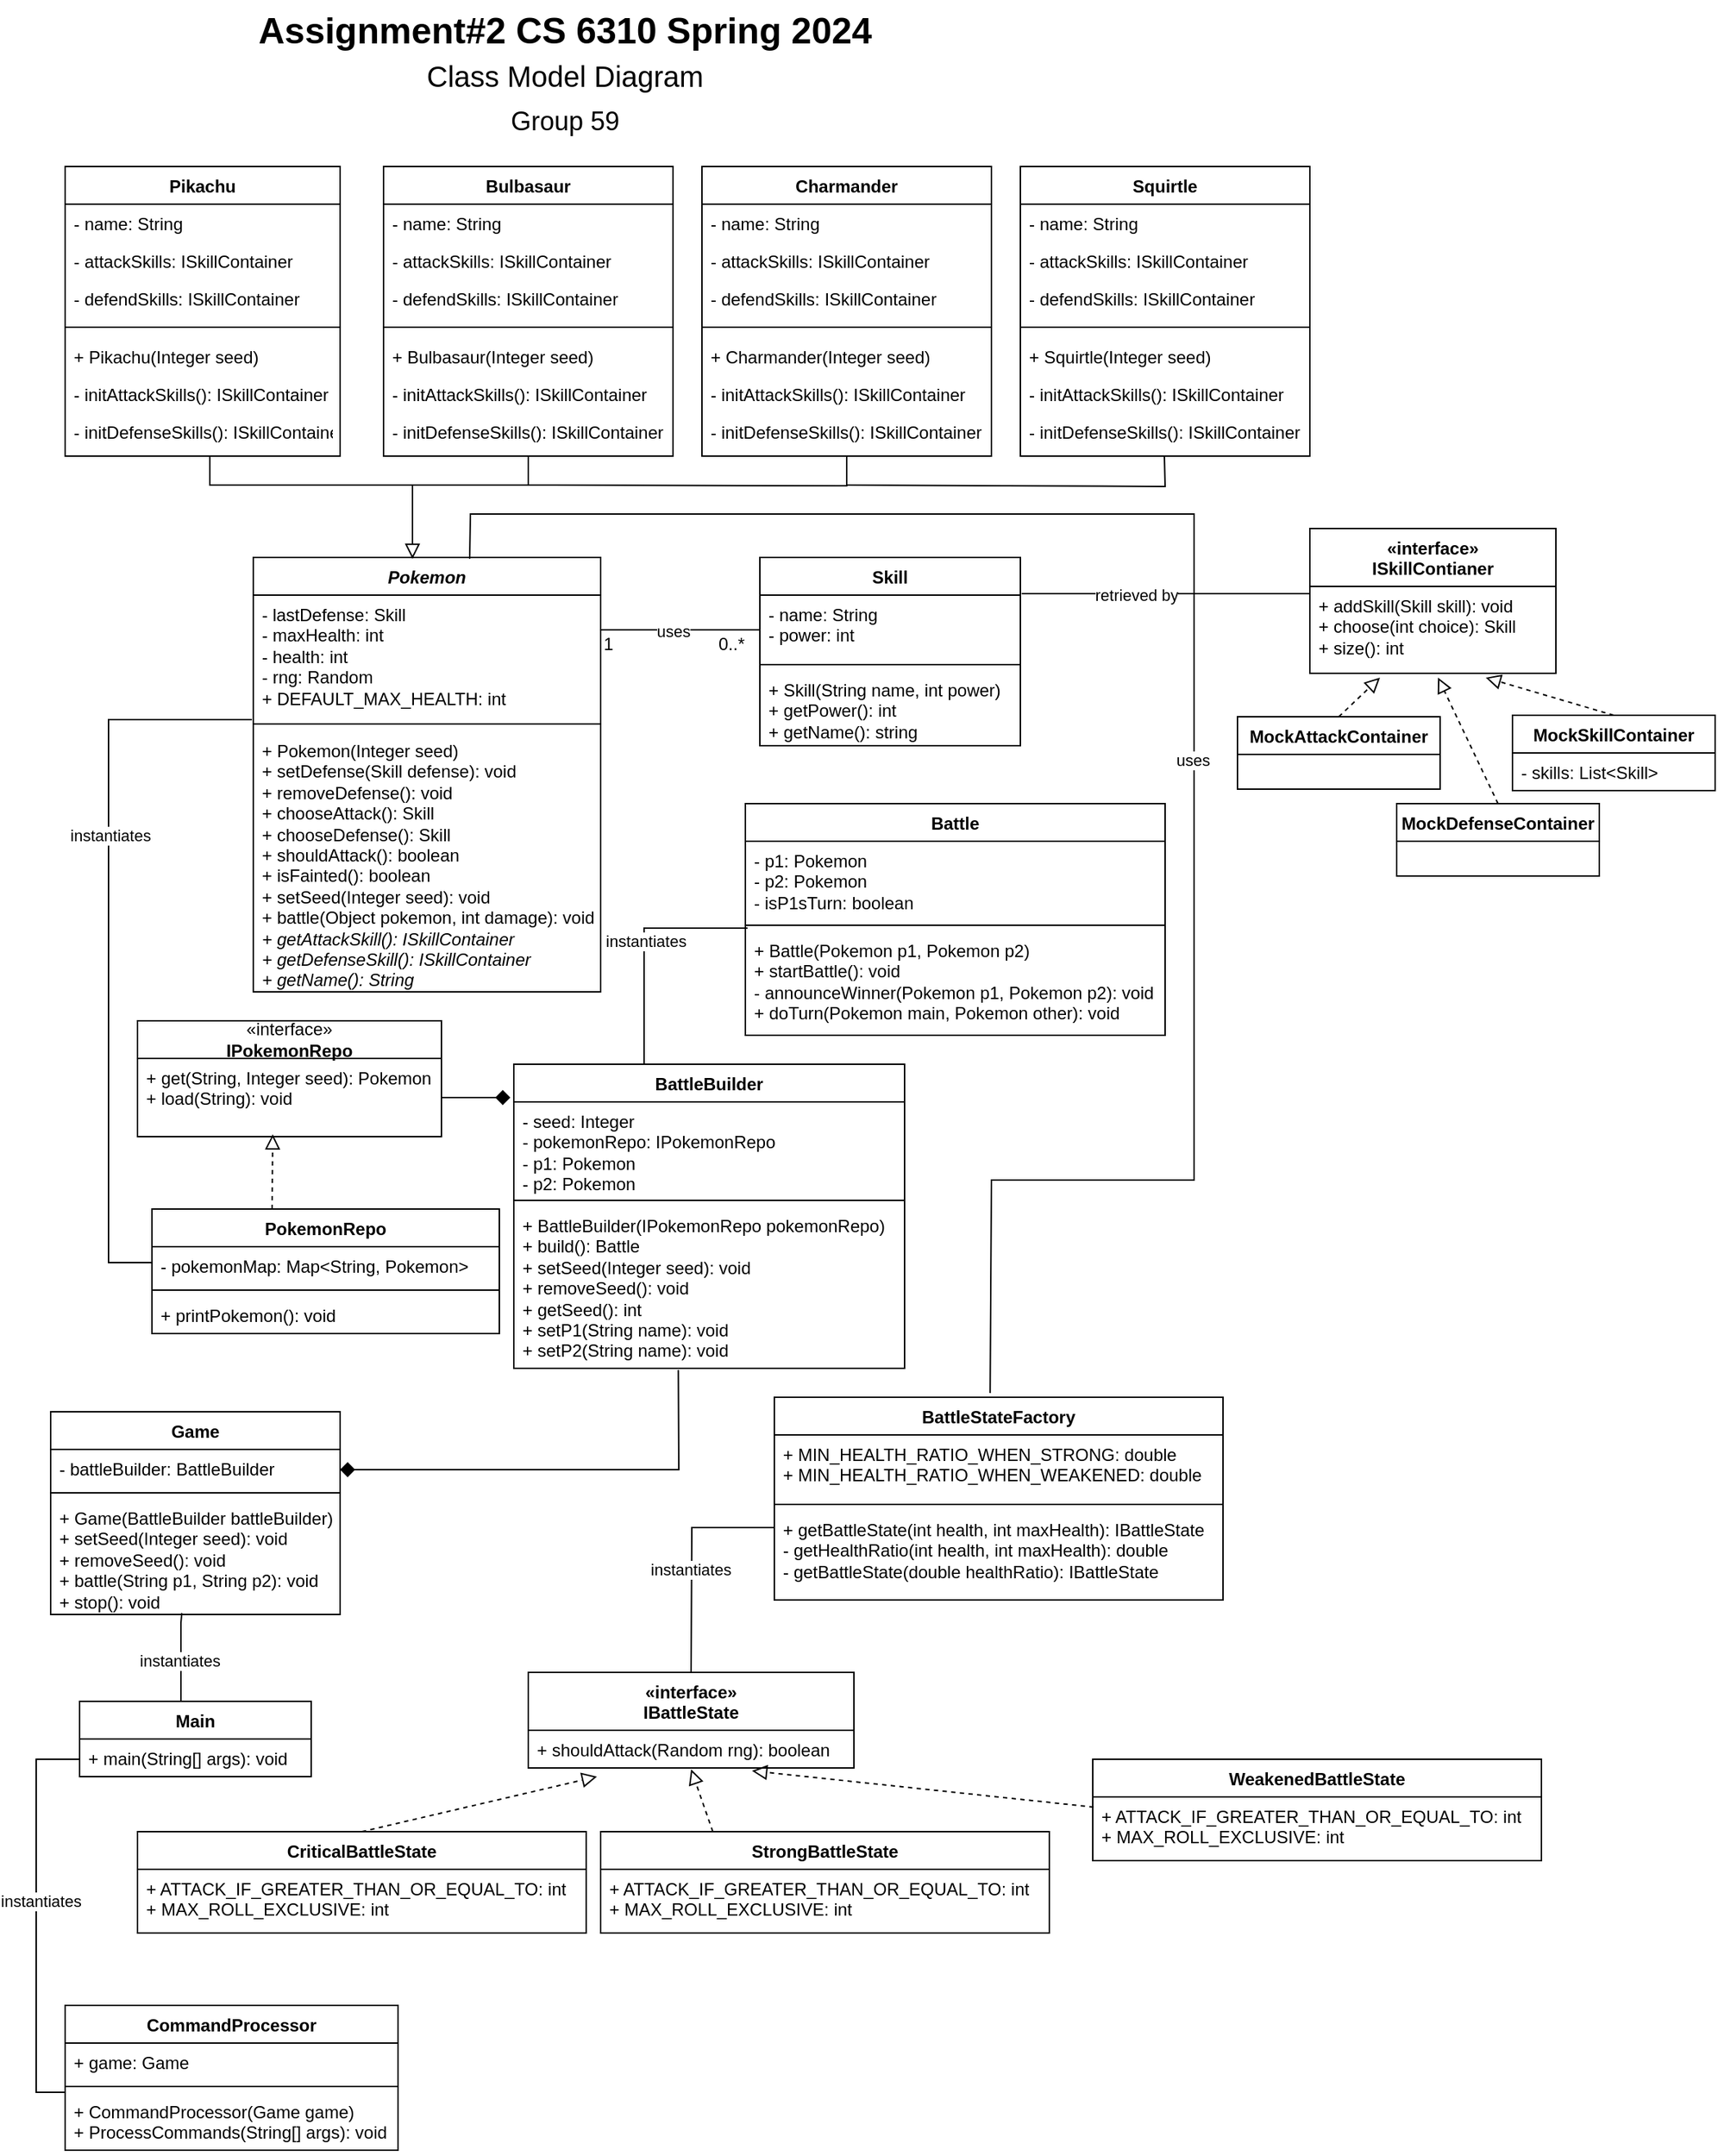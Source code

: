 <mxfile version="23.1.5" type="device">
  <diagram name="Page-1" id="2hCLl2hZ-xXugIpH-_2p">
    <mxGraphModel dx="1811" dy="1725" grid="1" gridSize="10" guides="1" tooltips="1" connect="1" arrows="1" fold="1" page="1" pageScale="1" pageWidth="850" pageHeight="1100" math="0" shadow="0">
      <root>
        <mxCell id="0" />
        <mxCell id="1" parent="0" />
        <mxCell id="rSsmFgzWFO_JdAn4o0Gd-1" value="&lt;i&gt;Pokemon&lt;/i&gt;" style="swimlane;fontStyle=1;align=center;verticalAlign=top;childLayout=stackLayout;horizontal=1;startSize=26;horizontalStack=0;resizeParent=1;resizeParentMax=0;resizeLast=0;collapsible=1;marginBottom=0;whiteSpace=wrap;html=1;" parent="1" vertex="1">
          <mxGeometry x="170" y="100" width="240" height="300" as="geometry">
            <mxRectangle x="220" y="160" width="90" height="30" as="alternateBounds" />
          </mxGeometry>
        </mxCell>
        <mxCell id="rSsmFgzWFO_JdAn4o0Gd-2" value="- lastDefense: Skill&lt;br&gt;- maxHealth: int&lt;br&gt;- health: int&lt;br&gt;- rng: Random&lt;br&gt;+ DEFAULT_MAX_HEALTH: int&amp;nbsp;" style="text;strokeColor=none;fillColor=none;align=left;verticalAlign=top;spacingLeft=4;spacingRight=4;overflow=hidden;rotatable=0;points=[[0,0.5],[1,0.5]];portConstraint=eastwest;whiteSpace=wrap;html=1;" parent="rSsmFgzWFO_JdAn4o0Gd-1" vertex="1">
          <mxGeometry y="26" width="240" height="84" as="geometry" />
        </mxCell>
        <mxCell id="rSsmFgzWFO_JdAn4o0Gd-3" value="" style="line;strokeWidth=1;fillColor=none;align=left;verticalAlign=middle;spacingTop=-1;spacingLeft=3;spacingRight=3;rotatable=0;labelPosition=right;points=[];portConstraint=eastwest;strokeColor=inherit;" parent="rSsmFgzWFO_JdAn4o0Gd-1" vertex="1">
          <mxGeometry y="110" width="240" height="10" as="geometry" />
        </mxCell>
        <mxCell id="rSsmFgzWFO_JdAn4o0Gd-4" value="+ Pokemon(Integer seed)&lt;br&gt;+ setDefense(Skill defense): void&lt;br&gt;+ removeDefense(): void&lt;br&gt;+ chooseAttack(): Skill&lt;br&gt;+ chooseDefense(): Skill&lt;br&gt;+ shouldAttack(): boolean&lt;br&gt;+ isFainted(): boolean&lt;br&gt;+ setSeed(Integer seed): void&lt;br&gt;+ battle(Object pokemon, int damage): void&lt;br&gt;&lt;i&gt;+ getAttackSkill(): ISkillContainer&amp;nbsp;&lt;br&gt;+ getDefenseSkill(): ISkillContainer&lt;br&gt;+ getName(): String&lt;/i&gt;" style="text;strokeColor=none;fillColor=none;align=left;verticalAlign=top;spacingLeft=4;spacingRight=4;overflow=hidden;rotatable=0;points=[[0,0.5],[1,0.5]];portConstraint=eastwest;whiteSpace=wrap;html=1;" parent="rSsmFgzWFO_JdAn4o0Gd-1" vertex="1">
          <mxGeometry y="120" width="240" height="180" as="geometry" />
        </mxCell>
        <mxCell id="rSsmFgzWFO_JdAn4o0Gd-5" value="Skill" style="swimlane;fontStyle=1;align=center;verticalAlign=top;childLayout=stackLayout;horizontal=1;startSize=26;horizontalStack=0;resizeParent=1;resizeParentMax=0;resizeLast=0;collapsible=1;marginBottom=0;whiteSpace=wrap;html=1;" parent="1" vertex="1">
          <mxGeometry x="520" y="100" width="180" height="130" as="geometry" />
        </mxCell>
        <mxCell id="rSsmFgzWFO_JdAn4o0Gd-6" value="- name: String&lt;br&gt;- power: int" style="text;strokeColor=none;fillColor=none;align=left;verticalAlign=top;spacingLeft=4;spacingRight=4;overflow=hidden;rotatable=0;points=[[0,0.5],[1,0.5]];portConstraint=eastwest;whiteSpace=wrap;html=1;" parent="rSsmFgzWFO_JdAn4o0Gd-5" vertex="1">
          <mxGeometry y="26" width="180" height="44" as="geometry" />
        </mxCell>
        <mxCell id="rSsmFgzWFO_JdAn4o0Gd-7" value="" style="line;strokeWidth=1;fillColor=none;align=left;verticalAlign=middle;spacingTop=-1;spacingLeft=3;spacingRight=3;rotatable=0;labelPosition=right;points=[];portConstraint=eastwest;strokeColor=inherit;" parent="rSsmFgzWFO_JdAn4o0Gd-5" vertex="1">
          <mxGeometry y="70" width="180" height="8" as="geometry" />
        </mxCell>
        <mxCell id="rSsmFgzWFO_JdAn4o0Gd-8" value="+ Skill(String name, int power)&lt;br&gt;+ getPower(): int&lt;br&gt;+ getName(): string" style="text;strokeColor=none;fillColor=none;align=left;verticalAlign=top;spacingLeft=4;spacingRight=4;overflow=hidden;rotatable=0;points=[[0,0.5],[1,0.5]];portConstraint=eastwest;whiteSpace=wrap;html=1;" parent="rSsmFgzWFO_JdAn4o0Gd-5" vertex="1">
          <mxGeometry y="78" width="180" height="52" as="geometry" />
        </mxCell>
        <mxCell id="rSsmFgzWFO_JdAn4o0Gd-9" value="Battle" style="swimlane;fontStyle=1;align=center;verticalAlign=top;childLayout=stackLayout;horizontal=1;startSize=26;horizontalStack=0;resizeParent=1;resizeParentMax=0;resizeLast=0;collapsible=1;marginBottom=0;whiteSpace=wrap;html=1;" parent="1" vertex="1">
          <mxGeometry x="510" y="270" width="290" height="160" as="geometry">
            <mxRectangle x="510" y="270" width="140" height="30" as="alternateBounds" />
          </mxGeometry>
        </mxCell>
        <mxCell id="rSsmFgzWFO_JdAn4o0Gd-10" value="- p1: Pokemon&lt;br&gt;- p2: Pokemon&lt;br&gt;- isP1sTurn: boolean" style="text;strokeColor=none;fillColor=none;align=left;verticalAlign=top;spacingLeft=4;spacingRight=4;overflow=hidden;rotatable=0;points=[[0,0.5],[1,0.5]];portConstraint=eastwest;whiteSpace=wrap;html=1;" parent="rSsmFgzWFO_JdAn4o0Gd-9" vertex="1">
          <mxGeometry y="26" width="290" height="54" as="geometry" />
        </mxCell>
        <mxCell id="rSsmFgzWFO_JdAn4o0Gd-11" value="" style="line;strokeWidth=1;fillColor=none;align=left;verticalAlign=middle;spacingTop=-1;spacingLeft=3;spacingRight=3;rotatable=0;labelPosition=right;points=[];portConstraint=eastwest;strokeColor=inherit;" parent="rSsmFgzWFO_JdAn4o0Gd-9" vertex="1">
          <mxGeometry y="80" width="290" height="8" as="geometry" />
        </mxCell>
        <mxCell id="rSsmFgzWFO_JdAn4o0Gd-12" value="+ Battle(Pokemon p1, Pokemon p2)&lt;br&gt;+ startBattle(): void&amp;nbsp;&lt;br&gt;- announceWinner(Pokemon p1, Pokemon p2): void&lt;br&gt;+ doTurn(Pokemon main, Pokemon other): void" style="text;strokeColor=none;fillColor=none;align=left;verticalAlign=top;spacingLeft=4;spacingRight=4;overflow=hidden;rotatable=0;points=[[0,0.5],[1,0.5]];portConstraint=eastwest;whiteSpace=wrap;html=1;" parent="rSsmFgzWFO_JdAn4o0Gd-9" vertex="1">
          <mxGeometry y="88" width="290" height="72" as="geometry" />
        </mxCell>
        <mxCell id="rSsmFgzWFO_JdAn4o0Gd-23" value="" style="endArrow=none;endFill=0;endSize=8;html=1;rounded=0;" parent="1" edge="1">
          <mxGeometry width="160" relative="1" as="geometry">
            <mxPoint x="410" y="150" as="sourcePoint" />
            <mxPoint x="520" y="150" as="targetPoint" />
          </mxGeometry>
        </mxCell>
        <mxCell id="MCqwjviWJ43rbgQTnmE4-22" value="uses" style="edgeLabel;html=1;align=center;verticalAlign=middle;resizable=0;points=[];" vertex="1" connectable="0" parent="rSsmFgzWFO_JdAn4o0Gd-23">
          <mxGeometry x="-0.118" y="-1" relative="1" as="geometry">
            <mxPoint x="1" as="offset" />
          </mxGeometry>
        </mxCell>
        <mxCell id="rSsmFgzWFO_JdAn4o0Gd-27" value="0..*" style="text;html=1;align=center;verticalAlign=middle;resizable=0;points=[];autosize=1;strokeColor=none;fillColor=none;" parent="1" vertex="1">
          <mxGeometry x="480" y="145" width="40" height="30" as="geometry" />
        </mxCell>
        <mxCell id="rSsmFgzWFO_JdAn4o0Gd-28" value="1" style="text;html=1;align=center;verticalAlign=middle;resizable=0;points=[];autosize=1;strokeColor=none;fillColor=none;" parent="1" vertex="1">
          <mxGeometry x="400" y="145" width="30" height="30" as="geometry" />
        </mxCell>
        <mxCell id="GpoWLLTxSxqn1S8ftEsB-1" value="BattleBuilder" style="swimlane;fontStyle=1;align=center;verticalAlign=top;childLayout=stackLayout;horizontal=1;startSize=26;horizontalStack=0;resizeParent=1;resizeParentMax=0;resizeLast=0;collapsible=1;marginBottom=0;whiteSpace=wrap;html=1;" parent="1" vertex="1">
          <mxGeometry x="350" y="450" width="270" height="210" as="geometry" />
        </mxCell>
        <mxCell id="GpoWLLTxSxqn1S8ftEsB-2" value="- seed: Integer&lt;br&gt;- pokemonRepo: IPokemonRepo&lt;br&gt;- p1: Pokemon&lt;br&gt;- p2: Pokemon" style="text;strokeColor=none;fillColor=none;align=left;verticalAlign=top;spacingLeft=4;spacingRight=4;overflow=hidden;rotatable=0;points=[[0,0.5],[1,0.5]];portConstraint=eastwest;whiteSpace=wrap;html=1;" parent="GpoWLLTxSxqn1S8ftEsB-1" vertex="1">
          <mxGeometry y="26" width="270" height="64" as="geometry" />
        </mxCell>
        <mxCell id="GpoWLLTxSxqn1S8ftEsB-3" value="" style="line;strokeWidth=1;fillColor=none;align=left;verticalAlign=middle;spacingTop=-1;spacingLeft=3;spacingRight=3;rotatable=0;labelPosition=right;points=[];portConstraint=eastwest;strokeColor=inherit;" parent="GpoWLLTxSxqn1S8ftEsB-1" vertex="1">
          <mxGeometry y="90" width="270" height="8" as="geometry" />
        </mxCell>
        <mxCell id="GpoWLLTxSxqn1S8ftEsB-4" value="+ BattleBuilder(IPokemonRepo pokemonRepo)&lt;br&gt;+ build(): Battle&lt;br&gt;+ setSeed(Integer seed): void&lt;br&gt;+ removeSeed(): void&lt;br&gt;+ getSeed(): int&lt;br&gt;+ setP1(String name): void&lt;br&gt;+ setP2(String name): void" style="text;strokeColor=none;fillColor=none;align=left;verticalAlign=top;spacingLeft=4;spacingRight=4;overflow=hidden;rotatable=0;points=[[0,0.5],[1,0.5]];portConstraint=eastwest;whiteSpace=wrap;html=1;" parent="GpoWLLTxSxqn1S8ftEsB-1" vertex="1">
          <mxGeometry y="98" width="270" height="112" as="geometry" />
        </mxCell>
        <mxCell id="GpoWLLTxSxqn1S8ftEsB-7" value="MockAttackContainer" style="swimlane;fontStyle=1;align=center;verticalAlign=top;childLayout=stackLayout;horizontal=1;startSize=26;horizontalStack=0;resizeParent=1;resizeParentMax=0;resizeLast=0;collapsible=1;marginBottom=0;whiteSpace=wrap;html=1;" parent="1" vertex="1">
          <mxGeometry x="850" y="210" width="140" height="50" as="geometry" />
        </mxCell>
        <mxCell id="GpoWLLTxSxqn1S8ftEsB-11" value="MockDefenseContainer" style="swimlane;fontStyle=1;align=center;verticalAlign=top;childLayout=stackLayout;horizontal=1;startSize=26;horizontalStack=0;resizeParent=1;resizeParentMax=0;resizeLast=0;collapsible=1;marginBottom=0;whiteSpace=wrap;html=1;" parent="1" vertex="1">
          <mxGeometry x="960" y="270" width="140" height="50" as="geometry" />
        </mxCell>
        <mxCell id="GpoWLLTxSxqn1S8ftEsB-15" value="MockSkillContainer" style="swimlane;fontStyle=1;align=center;verticalAlign=top;childLayout=stackLayout;horizontal=1;startSize=26;horizontalStack=0;resizeParent=1;resizeParentMax=0;resizeLast=0;collapsible=1;marginBottom=0;whiteSpace=wrap;html=1;" parent="1" vertex="1">
          <mxGeometry x="1040" y="209" width="140" height="52" as="geometry" />
        </mxCell>
        <mxCell id="GpoWLLTxSxqn1S8ftEsB-16" value="- skills: List&amp;lt;Skill&amp;gt;" style="text;strokeColor=none;fillColor=none;align=left;verticalAlign=top;spacingLeft=4;spacingRight=4;overflow=hidden;rotatable=0;points=[[0,0.5],[1,0.5]];portConstraint=eastwest;whiteSpace=wrap;html=1;" parent="GpoWLLTxSxqn1S8ftEsB-15" vertex="1">
          <mxGeometry y="26" width="140" height="26" as="geometry" />
        </mxCell>
        <mxCell id="GpoWLLTxSxqn1S8ftEsB-20" value="" style="endArrow=block;dashed=1;endFill=0;endSize=8;html=1;rounded=0;entryX=0.285;entryY=1.05;entryDx=0;entryDy=0;entryPerimeter=0;exitX=0.5;exitY=0;exitDx=0;exitDy=0;" parent="1" source="GpoWLLTxSxqn1S8ftEsB-7" target="MCqwjviWJ43rbgQTnmE4-33" edge="1">
          <mxGeometry width="160" relative="1" as="geometry">
            <mxPoint x="805" y="130" as="sourcePoint" />
            <mxPoint x="1057.05" y="152" as="targetPoint" />
          </mxGeometry>
        </mxCell>
        <mxCell id="GpoWLLTxSxqn1S8ftEsB-22" value="" style="endArrow=block;dashed=1;endFill=0;endSize=8;html=1;rounded=0;exitX=0.5;exitY=0;exitDx=0;exitDy=0;entryX=0.521;entryY=1.05;entryDx=0;entryDy=0;entryPerimeter=0;" parent="1" source="GpoWLLTxSxqn1S8ftEsB-11" target="MCqwjviWJ43rbgQTnmE4-33" edge="1">
          <mxGeometry width="160" relative="1" as="geometry">
            <mxPoint x="815" y="140" as="sourcePoint" />
            <mxPoint x="1000" y="190" as="targetPoint" />
          </mxGeometry>
        </mxCell>
        <mxCell id="GpoWLLTxSxqn1S8ftEsB-24" value="" style="endArrow=block;dashed=1;endFill=0;endSize=8;html=1;rounded=0;exitX=0.5;exitY=0;exitDx=0;exitDy=0;entryX=0.715;entryY=1.05;entryDx=0;entryDy=0;entryPerimeter=0;" parent="1" source="GpoWLLTxSxqn1S8ftEsB-15" target="MCqwjviWJ43rbgQTnmE4-33" edge="1">
          <mxGeometry width="160" relative="1" as="geometry">
            <mxPoint x="1030" y="140" as="sourcePoint" />
            <mxPoint x="1132.95" y="151" as="targetPoint" />
          </mxGeometry>
        </mxCell>
        <mxCell id="GpoWLLTxSxqn1S8ftEsB-25" value="BattleStateFactory" style="swimlane;fontStyle=1;align=center;verticalAlign=top;childLayout=stackLayout;horizontal=1;startSize=26;horizontalStack=0;resizeParent=1;resizeParentMax=0;resizeLast=0;collapsible=1;marginBottom=0;whiteSpace=wrap;html=1;" parent="1" vertex="1">
          <mxGeometry x="530" y="680" width="310" height="140" as="geometry" />
        </mxCell>
        <mxCell id="GpoWLLTxSxqn1S8ftEsB-26" value="+ MIN_HEALTH_RATIO_WHEN_STRONG: double&lt;br&gt;+ MIN_HEALTH_RATIO_WHEN_WEAKENED: double" style="text;strokeColor=none;fillColor=none;align=left;verticalAlign=top;spacingLeft=4;spacingRight=4;overflow=hidden;rotatable=0;points=[[0,0.5],[1,0.5]];portConstraint=eastwest;whiteSpace=wrap;html=1;" parent="GpoWLLTxSxqn1S8ftEsB-25" vertex="1">
          <mxGeometry y="26" width="310" height="44" as="geometry" />
        </mxCell>
        <mxCell id="GpoWLLTxSxqn1S8ftEsB-27" value="" style="line;strokeWidth=1;fillColor=none;align=left;verticalAlign=middle;spacingTop=-1;spacingLeft=3;spacingRight=3;rotatable=0;labelPosition=right;points=[];portConstraint=eastwest;strokeColor=inherit;" parent="GpoWLLTxSxqn1S8ftEsB-25" vertex="1">
          <mxGeometry y="70" width="310" height="8" as="geometry" />
        </mxCell>
        <mxCell id="GpoWLLTxSxqn1S8ftEsB-28" value="+ getBattleState(int health, int maxHealth): IBattleState&lt;br&gt;- getHealthRatio(int health, int maxHealth): double&lt;br&gt;- getBattleState(double healthRatio): IBattleState" style="text;strokeColor=none;fillColor=none;align=left;verticalAlign=top;spacingLeft=4;spacingRight=4;overflow=hidden;rotatable=0;points=[[0,0.5],[1,0.5]];portConstraint=eastwest;whiteSpace=wrap;html=1;" parent="GpoWLLTxSxqn1S8ftEsB-25" vertex="1">
          <mxGeometry y="78" width="310" height="62" as="geometry" />
        </mxCell>
        <mxCell id="GpoWLLTxSxqn1S8ftEsB-30" value="CriticalBattleState" style="swimlane;fontStyle=1;align=center;verticalAlign=top;childLayout=stackLayout;horizontal=1;startSize=26;horizontalStack=0;resizeParent=1;resizeParentMax=0;resizeLast=0;collapsible=1;marginBottom=0;whiteSpace=wrap;html=1;" parent="1" vertex="1">
          <mxGeometry x="90" y="980" width="310" height="70" as="geometry" />
        </mxCell>
        <mxCell id="GpoWLLTxSxqn1S8ftEsB-31" value="+ ATTACK_IF_GREATER_THAN_OR_EQUAL_TO: int&lt;br style=&quot;border-color: var(--border-color);&quot;&gt;+ MAX_ROLL_EXCLUSIVE: int&lt;span style=&quot;background-color: initial;&quot;&gt;&lt;br&gt;&lt;/span&gt;" style="text;strokeColor=none;fillColor=none;align=left;verticalAlign=top;spacingLeft=4;spacingRight=4;overflow=hidden;rotatable=0;points=[[0,0.5],[1,0.5]];portConstraint=eastwest;whiteSpace=wrap;html=1;" parent="GpoWLLTxSxqn1S8ftEsB-30" vertex="1">
          <mxGeometry y="26" width="310" height="44" as="geometry" />
        </mxCell>
        <mxCell id="GpoWLLTxSxqn1S8ftEsB-42" value="" style="endArrow=block;dashed=1;endFill=0;endSize=8;html=1;rounded=0;exitX=0.5;exitY=0;exitDx=0;exitDy=0;entryX=0.211;entryY=1.231;entryDx=0;entryDy=0;entryPerimeter=0;" parent="1" source="GpoWLLTxSxqn1S8ftEsB-30" target="MCqwjviWJ43rbgQTnmE4-38" edge="1">
          <mxGeometry width="160" relative="1" as="geometry">
            <mxPoint x="929" y="488" as="sourcePoint" />
            <mxPoint x="400" y="970" as="targetPoint" />
          </mxGeometry>
        </mxCell>
        <mxCell id="GpoWLLTxSxqn1S8ftEsB-43" value="" style="endArrow=block;dashed=1;endFill=0;endSize=8;html=1;rounded=0;exitX=0.25;exitY=0;exitDx=0;exitDy=0;entryX=0.5;entryY=1.038;entryDx=0;entryDy=0;entryPerimeter=0;" parent="1" source="MCqwjviWJ43rbgQTnmE4-40" target="MCqwjviWJ43rbgQTnmE4-38" edge="1">
          <mxGeometry width="160" relative="1" as="geometry">
            <mxPoint x="450" y="1000" as="sourcePoint" />
            <mxPoint x="460" y="970" as="targetPoint" />
          </mxGeometry>
        </mxCell>
        <mxCell id="GpoWLLTxSxqn1S8ftEsB-44" value="" style="endArrow=block;dashed=1;endFill=0;endSize=8;html=1;rounded=0;entryX=0.687;entryY=1.077;entryDx=0;entryDy=0;entryPerimeter=0;exitX=0.002;exitY=0.16;exitDx=0;exitDy=0;exitPerimeter=0;" parent="1" source="MCqwjviWJ43rbgQTnmE4-43" target="MCqwjviWJ43rbgQTnmE4-38" edge="1">
          <mxGeometry width="160" relative="1" as="geometry">
            <mxPoint x="690" y="940" as="sourcePoint" />
            <mxPoint x="480" y="910" as="targetPoint" />
          </mxGeometry>
        </mxCell>
        <mxCell id="GpoWLLTxSxqn1S8ftEsB-46" value="Game" style="swimlane;fontStyle=1;align=center;verticalAlign=top;childLayout=stackLayout;horizontal=1;startSize=26;horizontalStack=0;resizeParent=1;resizeParentMax=0;resizeLast=0;collapsible=1;marginBottom=0;whiteSpace=wrap;html=1;" parent="1" vertex="1">
          <mxGeometry x="30" y="690" width="200" height="140" as="geometry" />
        </mxCell>
        <mxCell id="GpoWLLTxSxqn1S8ftEsB-47" value="- battleBuilder: BattleBuilder" style="text;strokeColor=none;fillColor=none;align=left;verticalAlign=top;spacingLeft=4;spacingRight=4;overflow=hidden;rotatable=0;points=[[0,0.5],[1,0.5]];portConstraint=eastwest;whiteSpace=wrap;html=1;" parent="GpoWLLTxSxqn1S8ftEsB-46" vertex="1">
          <mxGeometry y="26" width="200" height="26" as="geometry" />
        </mxCell>
        <mxCell id="GpoWLLTxSxqn1S8ftEsB-48" value="" style="line;strokeWidth=1;fillColor=none;align=left;verticalAlign=middle;spacingTop=-1;spacingLeft=3;spacingRight=3;rotatable=0;labelPosition=right;points=[];portConstraint=eastwest;strokeColor=inherit;" parent="GpoWLLTxSxqn1S8ftEsB-46" vertex="1">
          <mxGeometry y="52" width="200" height="8" as="geometry" />
        </mxCell>
        <mxCell id="GpoWLLTxSxqn1S8ftEsB-49" value="+ Game(BattleBuilder battleBuilder)&lt;br&gt;+ setSeed(Integer seed): void&lt;br&gt;+ removeSeed(): void&lt;br&gt;+ battle(String p1, String p2): void&lt;br&gt;+ stop(): void" style="text;strokeColor=none;fillColor=none;align=left;verticalAlign=top;spacingLeft=4;spacingRight=4;overflow=hidden;rotatable=0;points=[[0,0.5],[1,0.5]];portConstraint=eastwest;whiteSpace=wrap;html=1;" parent="GpoWLLTxSxqn1S8ftEsB-46" vertex="1">
          <mxGeometry y="60" width="200" height="80" as="geometry" />
        </mxCell>
        <mxCell id="MCqwjviWJ43rbgQTnmE4-2" value="" style="endArrow=diamond;endFill=1;endSize=8;html=1;rounded=0;entryX=-0.009;entryY=-0.047;entryDx=0;entryDy=0;entryPerimeter=0;exitX=1;exitY=0.5;exitDx=0;exitDy=0;" edge="1" parent="1" source="MCqwjviWJ43rbgQTnmE4-47" target="GpoWLLTxSxqn1S8ftEsB-2">
          <mxGeometry width="160" relative="1" as="geometry">
            <mxPoint x="230" y="470" as="sourcePoint" />
            <mxPoint x="340" y="470" as="targetPoint" />
          </mxGeometry>
        </mxCell>
        <mxCell id="MCqwjviWJ43rbgQTnmE4-9" value="" style="endArrow=block;dashed=1;endFill=0;endSize=8;html=1;rounded=0;entryX=0.445;entryY=0.969;entryDx=0;entryDy=0;entryPerimeter=0;" edge="1" parent="1" target="MCqwjviWJ43rbgQTnmE4-47">
          <mxGeometry width="160" relative="1" as="geometry">
            <mxPoint x="183" y="550" as="sourcePoint" />
            <mxPoint x="170" y="500" as="targetPoint" />
          </mxGeometry>
        </mxCell>
        <mxCell id="MCqwjviWJ43rbgQTnmE4-10" value="" style="endArrow=diamond;endFill=1;endSize=8;html=1;rounded=0;exitX=0.421;exitY=1.01;exitDx=0;exitDy=0;exitPerimeter=0;" edge="1" parent="1" source="GpoWLLTxSxqn1S8ftEsB-4">
          <mxGeometry width="160" relative="1" as="geometry">
            <mxPoint x="420" y="710" as="sourcePoint" />
            <mxPoint x="230" y="730" as="targetPoint" />
            <Array as="points">
              <mxPoint x="464" y="730" />
            </Array>
          </mxGeometry>
        </mxCell>
        <mxCell id="MCqwjviWJ43rbgQTnmE4-11" value="" style="endArrow=none;endFill=0;endSize=8;html=1;rounded=0;entryX=-0.004;entryY=1.024;entryDx=0;entryDy=0;entryPerimeter=0;exitX=0;exitY=-0.068;exitDx=0;exitDy=0;exitPerimeter=0;" edge="1" parent="1" target="rSsmFgzWFO_JdAn4o0Gd-2">
          <mxGeometry width="160" relative="1" as="geometry">
            <mxPoint x="100" y="587.008" as="sourcePoint" />
            <mxPoint x="360" y="479" as="targetPoint" />
            <Array as="points">
              <mxPoint x="70" y="587" />
              <mxPoint x="70" y="400" />
              <mxPoint x="70" y="212" />
            </Array>
          </mxGeometry>
        </mxCell>
        <mxCell id="MCqwjviWJ43rbgQTnmE4-20" value="instantiates" style="edgeLabel;html=1;align=center;verticalAlign=middle;resizable=0;points=[];" vertex="1" connectable="0" parent="MCqwjviWJ43rbgQTnmE4-11">
          <mxGeometry x="0.29" y="-1" relative="1" as="geometry">
            <mxPoint as="offset" />
          </mxGeometry>
        </mxCell>
        <mxCell id="MCqwjviWJ43rbgQTnmE4-13" value="" style="endArrow=none;endFill=0;endSize=8;html=1;rounded=0;exitX=0.5;exitY=0;exitDx=0;exitDy=0;" edge="1" parent="1" source="MCqwjviWJ43rbgQTnmE4-35">
          <mxGeometry width="160" relative="1" as="geometry">
            <mxPoint x="470" y="850" as="sourcePoint" />
            <mxPoint x="530" y="770" as="targetPoint" />
            <Array as="points">
              <mxPoint x="473" y="770" />
            </Array>
          </mxGeometry>
        </mxCell>
        <mxCell id="MCqwjviWJ43rbgQTnmE4-39" value="instantiates" style="edgeLabel;html=1;align=center;verticalAlign=middle;resizable=0;points=[];" vertex="1" connectable="0" parent="MCqwjviWJ43rbgQTnmE4-13">
          <mxGeometry x="-0.086" y="2" relative="1" as="geometry">
            <mxPoint x="1" as="offset" />
          </mxGeometry>
        </mxCell>
        <mxCell id="MCqwjviWJ43rbgQTnmE4-16" value="" style="endArrow=none;endFill=0;endSize=8;html=1;rounded=0;exitX=0.481;exitY=-0.021;exitDx=0;exitDy=0;exitPerimeter=0;entryX=0.623;entryY=0.003;entryDx=0;entryDy=0;entryPerimeter=0;" edge="1" parent="1" source="GpoWLLTxSxqn1S8ftEsB-25" target="rSsmFgzWFO_JdAn4o0Gd-1">
          <mxGeometry width="160" relative="1" as="geometry">
            <mxPoint x="660" y="651" as="sourcePoint" />
            <mxPoint x="310" y="70" as="targetPoint" />
            <Array as="points">
              <mxPoint x="680" y="530" />
              <mxPoint x="820" y="530" />
              <mxPoint x="820" y="340" />
              <mxPoint x="820" y="70" />
              <mxPoint x="670" y="70" />
              <mxPoint x="320" y="70" />
            </Array>
          </mxGeometry>
        </mxCell>
        <mxCell id="MCqwjviWJ43rbgQTnmE4-48" value="uses" style="edgeLabel;html=1;align=center;verticalAlign=middle;resizable=0;points=[];" vertex="1" connectable="0" parent="MCqwjviWJ43rbgQTnmE4-16">
          <mxGeometry x="-0.096" y="2" relative="1" as="geometry">
            <mxPoint x="1" as="offset" />
          </mxGeometry>
        </mxCell>
        <mxCell id="MCqwjviWJ43rbgQTnmE4-17" value="" style="endArrow=none;endFill=0;endSize=8;html=1;rounded=0;exitX=1.005;exitY=-0.023;exitDx=0;exitDy=0;exitPerimeter=0;" edge="1" parent="1" source="rSsmFgzWFO_JdAn4o0Gd-6">
          <mxGeometry width="160" relative="1" as="geometry">
            <mxPoint x="651" y="229" as="sourcePoint" />
            <mxPoint x="900" y="125" as="targetPoint" />
          </mxGeometry>
        </mxCell>
        <mxCell id="MCqwjviWJ43rbgQTnmE4-49" value="retrieved by" style="edgeLabel;html=1;align=center;verticalAlign=middle;resizable=0;points=[];" vertex="1" connectable="0" parent="MCqwjviWJ43rbgQTnmE4-17">
          <mxGeometry x="-0.027" y="-2" relative="1" as="geometry">
            <mxPoint x="-18" y="-1" as="offset" />
          </mxGeometry>
        </mxCell>
        <mxCell id="MCqwjviWJ43rbgQTnmE4-18" value="" style="endArrow=none;endFill=0;endSize=8;html=1;rounded=0;entryX=0.005;entryY=-0.028;entryDx=0;entryDy=0;entryPerimeter=0;" edge="1" parent="1" target="rSsmFgzWFO_JdAn4o0Gd-12">
          <mxGeometry width="160" relative="1" as="geometry">
            <mxPoint x="440" y="450" as="sourcePoint" />
            <mxPoint x="660" y="540" as="targetPoint" />
            <Array as="points">
              <mxPoint x="440" y="356" />
            </Array>
          </mxGeometry>
        </mxCell>
        <mxCell id="MCqwjviWJ43rbgQTnmE4-19" value="instantiates" style="edgeLabel;html=1;align=center;verticalAlign=middle;resizable=0;points=[];" vertex="1" connectable="0" parent="MCqwjviWJ43rbgQTnmE4-18">
          <mxGeometry x="0.032" y="-1" relative="1" as="geometry">
            <mxPoint as="offset" />
          </mxGeometry>
        </mxCell>
        <mxCell id="MCqwjviWJ43rbgQTnmE4-30" value="«interface»&lt;br style=&quot;border-color: var(--border-color); font-weight: 400;&quot;&gt;&lt;b style=&quot;border-color: var(--border-color);&quot;&gt;ISkillContianer&lt;/b&gt;" style="swimlane;fontStyle=1;align=center;verticalAlign=top;childLayout=stackLayout;horizontal=1;startSize=40;horizontalStack=0;resizeParent=1;resizeParentMax=0;resizeLast=0;collapsible=1;marginBottom=0;whiteSpace=wrap;html=1;" vertex="1" parent="1">
          <mxGeometry x="900" y="80" width="170" height="100" as="geometry" />
        </mxCell>
        <mxCell id="MCqwjviWJ43rbgQTnmE4-33" value="+ addSkill(Skill skill): void&lt;br style=&quot;border-color: var(--border-color);&quot;&gt;+ choose(int choice): Skill&lt;br style=&quot;border-color: var(--border-color);&quot;&gt;+ size(): int" style="text;strokeColor=none;fillColor=none;align=left;verticalAlign=top;spacingLeft=4;spacingRight=4;overflow=hidden;rotatable=0;points=[[0,0.5],[1,0.5]];portConstraint=eastwest;whiteSpace=wrap;html=1;" vertex="1" parent="MCqwjviWJ43rbgQTnmE4-30">
          <mxGeometry y="40" width="170" height="60" as="geometry" />
        </mxCell>
        <mxCell id="MCqwjviWJ43rbgQTnmE4-35" value="«interface»&lt;br style=&quot;border-color: var(--border-color); font-weight: 400;&quot;&gt;&lt;b style=&quot;border-color: var(--border-color);&quot;&gt;IBattleState&lt;/b&gt;" style="swimlane;fontStyle=1;align=center;verticalAlign=top;childLayout=stackLayout;horizontal=1;startSize=40;horizontalStack=0;resizeParent=1;resizeParentMax=0;resizeLast=0;collapsible=1;marginBottom=0;whiteSpace=wrap;html=1;" vertex="1" parent="1">
          <mxGeometry x="360" y="870" width="225" height="66" as="geometry" />
        </mxCell>
        <mxCell id="MCqwjviWJ43rbgQTnmE4-38" value="+ shouldAttack(Random rng): boolean" style="text;strokeColor=none;fillColor=none;align=left;verticalAlign=top;spacingLeft=4;spacingRight=4;overflow=hidden;rotatable=0;points=[[0,0.5],[1,0.5]];portConstraint=eastwest;whiteSpace=wrap;html=1;" vertex="1" parent="MCqwjviWJ43rbgQTnmE4-35">
          <mxGeometry y="40" width="225" height="26" as="geometry" />
        </mxCell>
        <mxCell id="MCqwjviWJ43rbgQTnmE4-42" value="WeakenedBattleState" style="swimlane;fontStyle=1;align=center;verticalAlign=top;childLayout=stackLayout;horizontal=1;startSize=26;horizontalStack=0;resizeParent=1;resizeParentMax=0;resizeLast=0;collapsible=1;marginBottom=0;whiteSpace=wrap;html=1;" vertex="1" parent="1">
          <mxGeometry x="750" y="930" width="310" height="70" as="geometry" />
        </mxCell>
        <mxCell id="MCqwjviWJ43rbgQTnmE4-43" value="+ ATTACK_IF_GREATER_THAN_OR_EQUAL_TO: int&lt;br style=&quot;border-color: var(--border-color);&quot;&gt;+ MAX_ROLL_EXCLUSIVE: int&lt;span style=&quot;background-color: initial;&quot;&gt;&lt;br&gt;&lt;/span&gt;" style="text;strokeColor=none;fillColor=none;align=left;verticalAlign=top;spacingLeft=4;spacingRight=4;overflow=hidden;rotatable=0;points=[[0,0.5],[1,0.5]];portConstraint=eastwest;whiteSpace=wrap;html=1;" vertex="1" parent="MCqwjviWJ43rbgQTnmE4-42">
          <mxGeometry y="26" width="310" height="44" as="geometry" />
        </mxCell>
        <mxCell id="MCqwjviWJ43rbgQTnmE4-40" value="StrongBattleState" style="swimlane;fontStyle=1;align=center;verticalAlign=top;childLayout=stackLayout;horizontal=1;startSize=26;horizontalStack=0;resizeParent=1;resizeParentMax=0;resizeLast=0;collapsible=1;marginBottom=0;whiteSpace=wrap;html=1;" vertex="1" parent="1">
          <mxGeometry x="410" y="980" width="310" height="70" as="geometry" />
        </mxCell>
        <mxCell id="MCqwjviWJ43rbgQTnmE4-41" value="+ ATTACK_IF_GREATER_THAN_OR_EQUAL_TO: int&lt;br style=&quot;border-color: var(--border-color);&quot;&gt;+ MAX_ROLL_EXCLUSIVE: int&lt;span style=&quot;background-color: initial;&quot;&gt;&lt;br&gt;&lt;/span&gt;" style="text;strokeColor=none;fillColor=none;align=left;verticalAlign=top;spacingLeft=4;spacingRight=4;overflow=hidden;rotatable=0;points=[[0,0.5],[1,0.5]];portConstraint=eastwest;whiteSpace=wrap;html=1;" vertex="1" parent="MCqwjviWJ43rbgQTnmE4-40">
          <mxGeometry y="26" width="310" height="44" as="geometry" />
        </mxCell>
        <mxCell id="MCqwjviWJ43rbgQTnmE4-44" value="«interface»&lt;br style=&quot;border-color: var(--border-color);&quot;&gt;&lt;b style=&quot;border-color: var(--border-color);&quot;&gt;IPokemonRepo&lt;/b&gt;" style="swimlane;fontStyle=0;childLayout=stackLayout;horizontal=1;startSize=26;fillColor=none;horizontalStack=0;resizeParent=1;resizeParentMax=0;resizeLast=0;collapsible=1;marginBottom=0;whiteSpace=wrap;html=1;" vertex="1" parent="1">
          <mxGeometry x="90" y="420" width="210" height="80" as="geometry" />
        </mxCell>
        <mxCell id="MCqwjviWJ43rbgQTnmE4-47" value="+ get(String, Integer seed): Pokemon&lt;br style=&quot;border-color: var(--border-color); padding: 0px; margin: 0px;&quot;&gt;&lt;span style=&quot;&quot;&gt;+ load(String): void&lt;/span&gt;" style="text;strokeColor=none;fillColor=none;align=left;verticalAlign=top;spacingLeft=4;spacingRight=4;overflow=hidden;rotatable=0;points=[[0,0.5],[1,0.5]];portConstraint=eastwest;whiteSpace=wrap;html=1;" vertex="1" parent="MCqwjviWJ43rbgQTnmE4-44">
          <mxGeometry y="26" width="210" height="54" as="geometry" />
        </mxCell>
        <mxCell id="MCqwjviWJ43rbgQTnmE4-56" value="Main" style="swimlane;fontStyle=1;align=center;verticalAlign=top;childLayout=stackLayout;horizontal=1;startSize=26;horizontalStack=0;resizeParent=1;resizeParentMax=0;resizeLast=0;collapsible=1;marginBottom=0;whiteSpace=wrap;html=1;" vertex="1" parent="1">
          <mxGeometry x="50" y="890" width="160" height="52" as="geometry" />
        </mxCell>
        <mxCell id="MCqwjviWJ43rbgQTnmE4-59" value="+ main(String[] args): void" style="text;strokeColor=none;fillColor=none;align=left;verticalAlign=top;spacingLeft=4;spacingRight=4;overflow=hidden;rotatable=0;points=[[0,0.5],[1,0.5]];portConstraint=eastwest;whiteSpace=wrap;html=1;" vertex="1" parent="MCqwjviWJ43rbgQTnmE4-56">
          <mxGeometry y="26" width="160" height="26" as="geometry" />
        </mxCell>
        <mxCell id="MCqwjviWJ43rbgQTnmE4-60" value="CommandProcessor" style="swimlane;fontStyle=1;align=center;verticalAlign=top;childLayout=stackLayout;horizontal=1;startSize=26;horizontalStack=0;resizeParent=1;resizeParentMax=0;resizeLast=0;collapsible=1;marginBottom=0;whiteSpace=wrap;html=1;" vertex="1" parent="1">
          <mxGeometry x="40" y="1100" width="230" height="100" as="geometry" />
        </mxCell>
        <mxCell id="MCqwjviWJ43rbgQTnmE4-61" value="+ game: Game" style="text;strokeColor=none;fillColor=none;align=left;verticalAlign=top;spacingLeft=4;spacingRight=4;overflow=hidden;rotatable=0;points=[[0,0.5],[1,0.5]];portConstraint=eastwest;whiteSpace=wrap;html=1;" vertex="1" parent="MCqwjviWJ43rbgQTnmE4-60">
          <mxGeometry y="26" width="230" height="26" as="geometry" />
        </mxCell>
        <mxCell id="MCqwjviWJ43rbgQTnmE4-62" value="" style="line;strokeWidth=1;fillColor=none;align=left;verticalAlign=middle;spacingTop=-1;spacingLeft=3;spacingRight=3;rotatable=0;labelPosition=right;points=[];portConstraint=eastwest;strokeColor=inherit;" vertex="1" parent="MCqwjviWJ43rbgQTnmE4-60">
          <mxGeometry y="52" width="230" height="8" as="geometry" />
        </mxCell>
        <mxCell id="MCqwjviWJ43rbgQTnmE4-63" value="+ CommandProcessor(Game game)&lt;br&gt;+ ProcessCommands(String[] args): void" style="text;strokeColor=none;fillColor=none;align=left;verticalAlign=top;spacingLeft=4;spacingRight=4;overflow=hidden;rotatable=0;points=[[0,0.5],[1,0.5]];portConstraint=eastwest;whiteSpace=wrap;html=1;" vertex="1" parent="MCqwjviWJ43rbgQTnmE4-60">
          <mxGeometry y="60" width="230" height="40" as="geometry" />
        </mxCell>
        <mxCell id="MCqwjviWJ43rbgQTnmE4-68" value="Pikachu" style="swimlane;fontStyle=1;align=center;verticalAlign=top;childLayout=stackLayout;horizontal=1;startSize=26;horizontalStack=0;resizeParent=1;resizeLast=0;collapsible=1;marginBottom=0;rounded=0;shadow=0;strokeWidth=1;" vertex="1" parent="1">
          <mxGeometry x="40" y="-170" width="190" height="200" as="geometry">
            <mxRectangle x="230" y="140" width="160" height="26" as="alternateBounds" />
          </mxGeometry>
        </mxCell>
        <mxCell id="MCqwjviWJ43rbgQTnmE4-69" value="- name: String" style="text;align=left;verticalAlign=top;spacingLeft=4;spacingRight=4;overflow=hidden;rotatable=0;points=[[0,0.5],[1,0.5]];portConstraint=eastwest;" vertex="1" parent="MCqwjviWJ43rbgQTnmE4-68">
          <mxGeometry y="26" width="190" height="26" as="geometry" />
        </mxCell>
        <mxCell id="MCqwjviWJ43rbgQTnmE4-70" value="- attackSkills: ISkillContainer" style="text;align=left;verticalAlign=top;spacingLeft=4;spacingRight=4;overflow=hidden;rotatable=0;points=[[0,0.5],[1,0.5]];portConstraint=eastwest;" vertex="1" parent="MCqwjviWJ43rbgQTnmE4-68">
          <mxGeometry y="52" width="190" height="26" as="geometry" />
        </mxCell>
        <mxCell id="MCqwjviWJ43rbgQTnmE4-71" value="- defendSkills: ISkillContainer" style="text;align=left;verticalAlign=top;spacingLeft=4;spacingRight=4;overflow=hidden;rotatable=0;points=[[0,0.5],[1,0.5]];portConstraint=eastwest;" vertex="1" parent="MCqwjviWJ43rbgQTnmE4-68">
          <mxGeometry y="78" width="190" height="26" as="geometry" />
        </mxCell>
        <mxCell id="MCqwjviWJ43rbgQTnmE4-72" value="" style="line;html=1;strokeWidth=1;align=left;verticalAlign=middle;spacingTop=-1;spacingLeft=3;spacingRight=3;rotatable=0;labelPosition=right;points=[];portConstraint=eastwest;" vertex="1" parent="MCqwjviWJ43rbgQTnmE4-68">
          <mxGeometry y="104" width="190" height="14" as="geometry" />
        </mxCell>
        <mxCell id="MCqwjviWJ43rbgQTnmE4-73" value="+ Pikachu(Integer seed)" style="text;align=left;verticalAlign=top;spacingLeft=4;spacingRight=4;overflow=hidden;rotatable=0;points=[[0,0.5],[1,0.5]];portConstraint=eastwest;" vertex="1" parent="MCqwjviWJ43rbgQTnmE4-68">
          <mxGeometry y="118" width="190" height="26" as="geometry" />
        </mxCell>
        <mxCell id="MCqwjviWJ43rbgQTnmE4-74" value="- initAttackSkills(): ISkillContainer" style="text;align=left;verticalAlign=top;spacingLeft=4;spacingRight=4;overflow=hidden;rotatable=0;points=[[0,0.5],[1,0.5]];portConstraint=eastwest;" vertex="1" parent="MCqwjviWJ43rbgQTnmE4-68">
          <mxGeometry y="144" width="190" height="26" as="geometry" />
        </mxCell>
        <mxCell id="MCqwjviWJ43rbgQTnmE4-75" value="- initDefenseSkills(): ISkillContainer" style="text;align=left;verticalAlign=top;spacingLeft=4;spacingRight=4;overflow=hidden;rotatable=0;points=[[0,0.5],[1,0.5]];portConstraint=eastwest;" vertex="1" parent="MCqwjviWJ43rbgQTnmE4-68">
          <mxGeometry y="170" width="190" height="26" as="geometry" />
        </mxCell>
        <mxCell id="MCqwjviWJ43rbgQTnmE4-106" style="edgeStyle=orthogonalEdgeStyle;rounded=0;orthogonalLoop=1;jettySize=auto;html=1;endArrow=none;endFill=0;" edge="1" parent="1" source="MCqwjviWJ43rbgQTnmE4-79">
          <mxGeometry relative="1" as="geometry">
            <mxPoint x="270" y="50" as="targetPoint" />
          </mxGeometry>
        </mxCell>
        <mxCell id="MCqwjviWJ43rbgQTnmE4-79" value="Bulbasaur" style="swimlane;fontStyle=1;align=center;verticalAlign=top;childLayout=stackLayout;horizontal=1;startSize=26;horizontalStack=0;resizeParent=1;resizeLast=0;collapsible=1;marginBottom=0;rounded=0;shadow=0;strokeWidth=1;" vertex="1" parent="1">
          <mxGeometry x="260" y="-170" width="200" height="200" as="geometry">
            <mxRectangle x="230" y="140" width="160" height="26" as="alternateBounds" />
          </mxGeometry>
        </mxCell>
        <mxCell id="MCqwjviWJ43rbgQTnmE4-80" value="- name: String" style="text;align=left;verticalAlign=top;spacingLeft=4;spacingRight=4;overflow=hidden;rotatable=0;points=[[0,0.5],[1,0.5]];portConstraint=eastwest;" vertex="1" parent="MCqwjviWJ43rbgQTnmE4-79">
          <mxGeometry y="26" width="200" height="26" as="geometry" />
        </mxCell>
        <mxCell id="MCqwjviWJ43rbgQTnmE4-81" value="- attackSkills: ISkillContainer" style="text;align=left;verticalAlign=top;spacingLeft=4;spacingRight=4;overflow=hidden;rotatable=0;points=[[0,0.5],[1,0.5]];portConstraint=eastwest;" vertex="1" parent="MCqwjviWJ43rbgQTnmE4-79">
          <mxGeometry y="52" width="200" height="26" as="geometry" />
        </mxCell>
        <mxCell id="MCqwjviWJ43rbgQTnmE4-82" value="- defendSkills: ISkillContainer" style="text;align=left;verticalAlign=top;spacingLeft=4;spacingRight=4;overflow=hidden;rotatable=0;points=[[0,0.5],[1,0.5]];portConstraint=eastwest;" vertex="1" parent="MCqwjviWJ43rbgQTnmE4-79">
          <mxGeometry y="78" width="200" height="26" as="geometry" />
        </mxCell>
        <mxCell id="MCqwjviWJ43rbgQTnmE4-83" value="" style="line;html=1;strokeWidth=1;align=left;verticalAlign=middle;spacingTop=-1;spacingLeft=3;spacingRight=3;rotatable=0;labelPosition=right;points=[];portConstraint=eastwest;" vertex="1" parent="MCqwjviWJ43rbgQTnmE4-79">
          <mxGeometry y="104" width="200" height="14" as="geometry" />
        </mxCell>
        <mxCell id="MCqwjviWJ43rbgQTnmE4-84" value="+ Bulbasaur(Integer seed)" style="text;align=left;verticalAlign=top;spacingLeft=4;spacingRight=4;overflow=hidden;rotatable=0;points=[[0,0.5],[1,0.5]];portConstraint=eastwest;" vertex="1" parent="MCqwjviWJ43rbgQTnmE4-79">
          <mxGeometry y="118" width="200" height="26" as="geometry" />
        </mxCell>
        <mxCell id="MCqwjviWJ43rbgQTnmE4-85" value="- initAttackSkills(): ISkillContainer" style="text;align=left;verticalAlign=top;spacingLeft=4;spacingRight=4;overflow=hidden;rotatable=0;points=[[0,0.5],[1,0.5]];portConstraint=eastwest;" vertex="1" parent="MCqwjviWJ43rbgQTnmE4-79">
          <mxGeometry y="144" width="200" height="26" as="geometry" />
        </mxCell>
        <mxCell id="MCqwjviWJ43rbgQTnmE4-86" value="- initDefenseSkills(): ISkillContainer" style="text;align=left;verticalAlign=top;spacingLeft=4;spacingRight=4;overflow=hidden;rotatable=0;points=[[0,0.5],[1,0.5]];portConstraint=eastwest;" vertex="1" parent="MCqwjviWJ43rbgQTnmE4-79">
          <mxGeometry y="170" width="200" height="26" as="geometry" />
        </mxCell>
        <mxCell id="MCqwjviWJ43rbgQTnmE4-87" value="Charmander" style="swimlane;fontStyle=1;align=center;verticalAlign=top;childLayout=stackLayout;horizontal=1;startSize=26;horizontalStack=0;resizeParent=1;resizeLast=0;collapsible=1;marginBottom=0;rounded=0;shadow=0;strokeWidth=1;" vertex="1" parent="1">
          <mxGeometry x="480" y="-170" width="200" height="200" as="geometry">
            <mxRectangle x="230" y="140" width="160" height="26" as="alternateBounds" />
          </mxGeometry>
        </mxCell>
        <mxCell id="MCqwjviWJ43rbgQTnmE4-88" value="- name: String" style="text;align=left;verticalAlign=top;spacingLeft=4;spacingRight=4;overflow=hidden;rotatable=0;points=[[0,0.5],[1,0.5]];portConstraint=eastwest;" vertex="1" parent="MCqwjviWJ43rbgQTnmE4-87">
          <mxGeometry y="26" width="200" height="26" as="geometry" />
        </mxCell>
        <mxCell id="MCqwjviWJ43rbgQTnmE4-89" value="- attackSkills: ISkillContainer" style="text;align=left;verticalAlign=top;spacingLeft=4;spacingRight=4;overflow=hidden;rotatable=0;points=[[0,0.5],[1,0.5]];portConstraint=eastwest;" vertex="1" parent="MCqwjviWJ43rbgQTnmE4-87">
          <mxGeometry y="52" width="200" height="26" as="geometry" />
        </mxCell>
        <mxCell id="MCqwjviWJ43rbgQTnmE4-90" value="- defendSkills: ISkillContainer" style="text;align=left;verticalAlign=top;spacingLeft=4;spacingRight=4;overflow=hidden;rotatable=0;points=[[0,0.5],[1,0.5]];portConstraint=eastwest;" vertex="1" parent="MCqwjviWJ43rbgQTnmE4-87">
          <mxGeometry y="78" width="200" height="26" as="geometry" />
        </mxCell>
        <mxCell id="MCqwjviWJ43rbgQTnmE4-91" value="" style="line;html=1;strokeWidth=1;align=left;verticalAlign=middle;spacingTop=-1;spacingLeft=3;spacingRight=3;rotatable=0;labelPosition=right;points=[];portConstraint=eastwest;" vertex="1" parent="MCqwjviWJ43rbgQTnmE4-87">
          <mxGeometry y="104" width="200" height="14" as="geometry" />
        </mxCell>
        <mxCell id="MCqwjviWJ43rbgQTnmE4-92" value="+ Charmander(Integer seed)" style="text;align=left;verticalAlign=top;spacingLeft=4;spacingRight=4;overflow=hidden;rotatable=0;points=[[0,0.5],[1,0.5]];portConstraint=eastwest;" vertex="1" parent="MCqwjviWJ43rbgQTnmE4-87">
          <mxGeometry y="118" width="200" height="26" as="geometry" />
        </mxCell>
        <mxCell id="MCqwjviWJ43rbgQTnmE4-93" value="- initAttackSkills(): ISkillContainer" style="text;align=left;verticalAlign=top;spacingLeft=4;spacingRight=4;overflow=hidden;rotatable=0;points=[[0,0.5],[1,0.5]];portConstraint=eastwest;" vertex="1" parent="MCqwjviWJ43rbgQTnmE4-87">
          <mxGeometry y="144" width="200" height="26" as="geometry" />
        </mxCell>
        <mxCell id="MCqwjviWJ43rbgQTnmE4-94" value="- initDefenseSkills(): ISkillContainer" style="text;align=left;verticalAlign=top;spacingLeft=4;spacingRight=4;overflow=hidden;rotatable=0;points=[[0,0.5],[1,0.5]];portConstraint=eastwest;" vertex="1" parent="MCqwjviWJ43rbgQTnmE4-87">
          <mxGeometry y="170" width="200" height="26" as="geometry" />
        </mxCell>
        <mxCell id="MCqwjviWJ43rbgQTnmE4-95" value="Squirtle" style="swimlane;fontStyle=1;align=center;verticalAlign=top;childLayout=stackLayout;horizontal=1;startSize=26;horizontalStack=0;resizeParent=1;resizeLast=0;collapsible=1;marginBottom=0;rounded=0;shadow=0;strokeWidth=1;" vertex="1" parent="1">
          <mxGeometry x="700" y="-170" width="200" height="200" as="geometry">
            <mxRectangle x="230" y="140" width="160" height="26" as="alternateBounds" />
          </mxGeometry>
        </mxCell>
        <mxCell id="MCqwjviWJ43rbgQTnmE4-96" value="- name: String" style="text;align=left;verticalAlign=top;spacingLeft=4;spacingRight=4;overflow=hidden;rotatable=0;points=[[0,0.5],[1,0.5]];portConstraint=eastwest;" vertex="1" parent="MCqwjviWJ43rbgQTnmE4-95">
          <mxGeometry y="26" width="200" height="26" as="geometry" />
        </mxCell>
        <mxCell id="MCqwjviWJ43rbgQTnmE4-97" value="- attackSkills: ISkillContainer" style="text;align=left;verticalAlign=top;spacingLeft=4;spacingRight=4;overflow=hidden;rotatable=0;points=[[0,0.5],[1,0.5]];portConstraint=eastwest;" vertex="1" parent="MCqwjviWJ43rbgQTnmE4-95">
          <mxGeometry y="52" width="200" height="26" as="geometry" />
        </mxCell>
        <mxCell id="MCqwjviWJ43rbgQTnmE4-98" value="- defendSkills: ISkillContainer" style="text;align=left;verticalAlign=top;spacingLeft=4;spacingRight=4;overflow=hidden;rotatable=0;points=[[0,0.5],[1,0.5]];portConstraint=eastwest;" vertex="1" parent="MCqwjviWJ43rbgQTnmE4-95">
          <mxGeometry y="78" width="200" height="26" as="geometry" />
        </mxCell>
        <mxCell id="MCqwjviWJ43rbgQTnmE4-99" value="" style="line;html=1;strokeWidth=1;align=left;verticalAlign=middle;spacingTop=-1;spacingLeft=3;spacingRight=3;rotatable=0;labelPosition=right;points=[];portConstraint=eastwest;" vertex="1" parent="MCqwjviWJ43rbgQTnmE4-95">
          <mxGeometry y="104" width="200" height="14" as="geometry" />
        </mxCell>
        <mxCell id="MCqwjviWJ43rbgQTnmE4-100" value="+ Squirtle(Integer seed)" style="text;align=left;verticalAlign=top;spacingLeft=4;spacingRight=4;overflow=hidden;rotatable=0;points=[[0,0.5],[1,0.5]];portConstraint=eastwest;" vertex="1" parent="MCqwjviWJ43rbgQTnmE4-95">
          <mxGeometry y="118" width="200" height="26" as="geometry" />
        </mxCell>
        <mxCell id="MCqwjviWJ43rbgQTnmE4-101" value="- initAttackSkills(): ISkillContainer" style="text;align=left;verticalAlign=top;spacingLeft=4;spacingRight=4;overflow=hidden;rotatable=0;points=[[0,0.5],[1,0.5]];portConstraint=eastwest;" vertex="1" parent="MCqwjviWJ43rbgQTnmE4-95">
          <mxGeometry y="144" width="200" height="26" as="geometry" />
        </mxCell>
        <mxCell id="MCqwjviWJ43rbgQTnmE4-102" value="- initDefenseSkills(): ISkillContainer" style="text;align=left;verticalAlign=top;spacingLeft=4;spacingRight=4;overflow=hidden;rotatable=0;points=[[0,0.5],[1,0.5]];portConstraint=eastwest;" vertex="1" parent="MCqwjviWJ43rbgQTnmE4-95">
          <mxGeometry y="170" width="200" height="26" as="geometry" />
        </mxCell>
        <mxCell id="MCqwjviWJ43rbgQTnmE4-105" value="" style="endArrow=block;endSize=8;endFill=0;html=1;rounded=0;" edge="1" parent="1">
          <mxGeometry x="-0.25" y="20" width="160" relative="1" as="geometry">
            <mxPoint x="140" y="30" as="sourcePoint" />
            <mxPoint x="280" y="101" as="targetPoint" />
            <Array as="points">
              <mxPoint x="140" y="50" />
              <mxPoint x="280" y="50" />
            </Array>
            <mxPoint as="offset" />
          </mxGeometry>
        </mxCell>
        <mxCell id="MCqwjviWJ43rbgQTnmE4-107" style="edgeStyle=orthogonalEdgeStyle;rounded=0;orthogonalLoop=1;jettySize=auto;html=1;endArrow=none;endFill=0;entryX=0.5;entryY=1;entryDx=0;entryDy=0;" edge="1" parent="1" target="MCqwjviWJ43rbgQTnmE4-87">
          <mxGeometry relative="1" as="geometry">
            <mxPoint x="280" y="60" as="targetPoint" />
            <mxPoint x="360" y="50" as="sourcePoint" />
          </mxGeometry>
        </mxCell>
        <mxCell id="MCqwjviWJ43rbgQTnmE4-108" style="edgeStyle=orthogonalEdgeStyle;rounded=0;orthogonalLoop=1;jettySize=auto;html=1;endArrow=none;endFill=0;entryX=0.5;entryY=1;entryDx=0;entryDy=0;" edge="1" parent="1">
          <mxGeometry relative="1" as="geometry">
            <mxPoint x="799.5" y="30" as="targetPoint" />
            <mxPoint x="579.5" y="50" as="sourcePoint" />
          </mxGeometry>
        </mxCell>
        <mxCell id="MCqwjviWJ43rbgQTnmE4-109" value="PokemonRepo" style="swimlane;fontStyle=1;align=center;verticalAlign=top;childLayout=stackLayout;horizontal=1;startSize=26;horizontalStack=0;resizeParent=1;resizeParentMax=0;resizeLast=0;collapsible=1;marginBottom=0;whiteSpace=wrap;html=1;" vertex="1" parent="1">
          <mxGeometry x="100" y="550" width="240" height="86" as="geometry" />
        </mxCell>
        <mxCell id="MCqwjviWJ43rbgQTnmE4-110" value="- pokemonMap: Map&amp;lt;String, Pokemon&amp;gt;" style="text;strokeColor=none;fillColor=none;align=left;verticalAlign=top;spacingLeft=4;spacingRight=4;overflow=hidden;rotatable=0;points=[[0,0.5],[1,0.5]];portConstraint=eastwest;whiteSpace=wrap;html=1;" vertex="1" parent="MCqwjviWJ43rbgQTnmE4-109">
          <mxGeometry y="26" width="240" height="26" as="geometry" />
        </mxCell>
        <mxCell id="MCqwjviWJ43rbgQTnmE4-111" value="" style="line;strokeWidth=1;fillColor=none;align=left;verticalAlign=middle;spacingTop=-1;spacingLeft=3;spacingRight=3;rotatable=0;labelPosition=right;points=[];portConstraint=eastwest;strokeColor=inherit;" vertex="1" parent="MCqwjviWJ43rbgQTnmE4-109">
          <mxGeometry y="52" width="240" height="8" as="geometry" />
        </mxCell>
        <mxCell id="MCqwjviWJ43rbgQTnmE4-112" value="+ printPokemon(): void" style="text;strokeColor=none;fillColor=none;align=left;verticalAlign=top;spacingLeft=4;spacingRight=4;overflow=hidden;rotatable=0;points=[[0,0.5],[1,0.5]];portConstraint=eastwest;whiteSpace=wrap;html=1;" vertex="1" parent="MCqwjviWJ43rbgQTnmE4-109">
          <mxGeometry y="60" width="240" height="26" as="geometry" />
        </mxCell>
        <mxCell id="MCqwjviWJ43rbgQTnmE4-113" value="" style="endArrow=none;endFill=0;endSize=8;html=1;rounded=0;entryX=0.453;entryY=0.988;entryDx=0;entryDy=0;entryPerimeter=0;" edge="1" parent="1" target="GpoWLLTxSxqn1S8ftEsB-49">
          <mxGeometry width="160" relative="1" as="geometry">
            <mxPoint x="120" y="890" as="sourcePoint" />
            <mxPoint x="180" y="836" as="targetPoint" />
            <Array as="points">
              <mxPoint x="120" y="836" />
            </Array>
          </mxGeometry>
        </mxCell>
        <mxCell id="MCqwjviWJ43rbgQTnmE4-114" value="instantiates" style="edgeLabel;html=1;align=center;verticalAlign=middle;resizable=0;points=[];" vertex="1" connectable="0" parent="MCqwjviWJ43rbgQTnmE4-113">
          <mxGeometry x="-0.086" y="2" relative="1" as="geometry">
            <mxPoint x="1" as="offset" />
          </mxGeometry>
        </mxCell>
        <mxCell id="MCqwjviWJ43rbgQTnmE4-115" value="&lt;font style=&quot;&quot;&gt;&lt;b style=&quot;font-size: 25px;&quot;&gt;Assignment#2 CS 6310 Spring 2024&lt;/b&gt;&lt;br&gt;&lt;font style=&quot;font-size: 20px;&quot;&gt;Class Model Diagram&lt;br&gt;&lt;/font&gt;&lt;font style=&quot;font-size: 18px;&quot;&gt;Group 59&lt;/font&gt;&lt;br&gt;&lt;/font&gt;" style="text;html=1;align=center;verticalAlign=middle;resizable=0;points=[];autosize=1;strokeColor=none;fillColor=none;fontSize=25;" vertex="1" parent="1">
          <mxGeometry x="160" y="-285" width="450" height="100" as="geometry" />
        </mxCell>
        <mxCell id="MCqwjviWJ43rbgQTnmE4-116" value="" style="endArrow=none;endFill=0;endSize=8;html=1;rounded=0;" edge="1" parent="1">
          <mxGeometry width="160" relative="1" as="geometry">
            <mxPoint x="50" y="930" as="sourcePoint" />
            <mxPoint x="40" y="1160" as="targetPoint" />
            <Array as="points">
              <mxPoint x="20" y="930" />
              <mxPoint x="20" y="990" />
              <mxPoint x="20" y="1080" />
              <mxPoint x="20" y="1120" />
              <mxPoint x="20" y="1160" />
            </Array>
          </mxGeometry>
        </mxCell>
        <mxCell id="MCqwjviWJ43rbgQTnmE4-117" value="instantiates" style="edgeLabel;html=1;align=center;verticalAlign=middle;resizable=0;points=[];" vertex="1" connectable="0" parent="MCqwjviWJ43rbgQTnmE4-116">
          <mxGeometry x="-0.086" y="2" relative="1" as="geometry">
            <mxPoint x="1" as="offset" />
          </mxGeometry>
        </mxCell>
      </root>
    </mxGraphModel>
  </diagram>
</mxfile>

